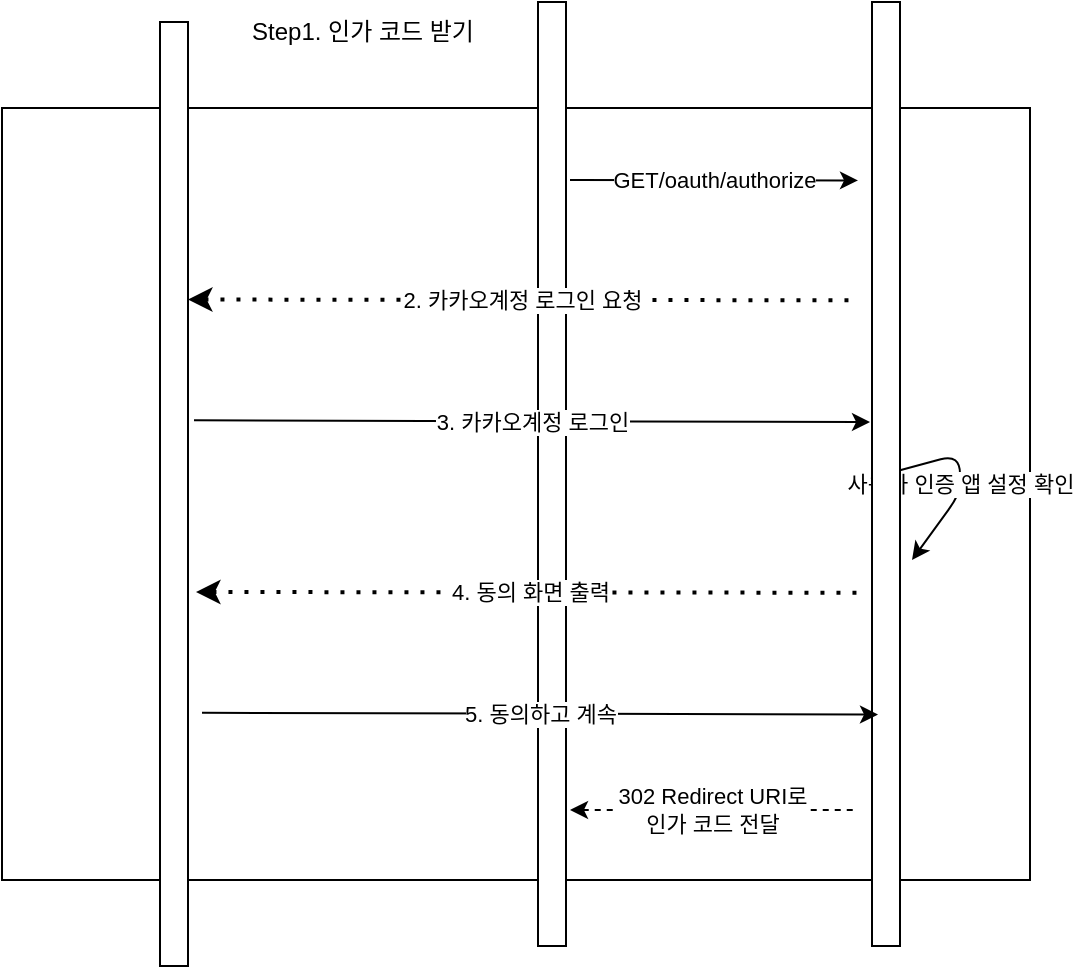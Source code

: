 <mxfile>
    <diagram id="JyXUK2qjGH4vlN3dQrM-" name="Page-1">
        <mxGraphModel dx="1386" dy="531" grid="0" gridSize="10" guides="1" tooltips="1" connect="1" arrows="1" fold="1" page="1" pageScale="1" pageWidth="850" pageHeight="1100" math="0" shadow="0">
            <root>
                <mxCell id="0"/>
                <mxCell id="1" parent="0"/>
                <mxCell id="7" value="" style="rounded=0;whiteSpace=wrap;html=1;" vertex="1" parent="1">
                    <mxGeometry x="120" y="69" width="514" height="386" as="geometry"/>
                </mxCell>
                <mxCell id="8" value="" style="rounded=0;whiteSpace=wrap;html=1;" vertex="1" parent="1">
                    <mxGeometry x="199" y="26" width="14" height="472" as="geometry"/>
                </mxCell>
                <mxCell id="9" value="" style="rounded=0;whiteSpace=wrap;html=1;" vertex="1" parent="1">
                    <mxGeometry x="388" y="16" width="14" height="472" as="geometry"/>
                </mxCell>
                <mxCell id="20" value="사용자 인증 앱 설정 확인" style="edgeStyle=none;html=1;startArrow=none;startFill=0;entryX=1.429;entryY=0.591;entryDx=0;entryDy=0;entryPerimeter=0;endArrow=classic;endFill=1;" edge="1" parent="1" source="10" target="10">
                    <mxGeometry relative="1" as="geometry">
                        <Array as="points">
                            <mxPoint x="599" y="257"/>
                        </Array>
                    </mxGeometry>
                </mxCell>
                <mxCell id="10" value="" style="rounded=0;whiteSpace=wrap;html=1;" vertex="1" parent="1">
                    <mxGeometry x="555" y="16" width="14" height="472" as="geometry"/>
                </mxCell>
                <mxCell id="11" value="Step1. 인가 코드 받기" style="text;html=1;strokeColor=none;fillColor=none;align=center;verticalAlign=middle;whiteSpace=wrap;rounded=0;" vertex="1" parent="1">
                    <mxGeometry x="233" y="16" width="135" height="30" as="geometry"/>
                </mxCell>
                <mxCell id="12" value="GET/oauth/authorize" style="endArrow=classic;html=1;entryX=-0.5;entryY=0.189;entryDx=0;entryDy=0;entryPerimeter=0;" edge="1" parent="1" target="10">
                    <mxGeometry width="50" height="50" relative="1" as="geometry">
                        <mxPoint x="404" y="105" as="sourcePoint"/>
                        <mxPoint x="454" y="55" as="targetPoint"/>
                    </mxGeometry>
                </mxCell>
                <mxCell id="13" value="2. 카카오계정 로그인 요청" style="endArrow=none;dashed=1;html=1;dashPattern=1 3;strokeWidth=2;entryX=-0.5;entryY=0.316;entryDx=0;entryDy=0;entryPerimeter=0;exitX=1;exitY=0.294;exitDx=0;exitDy=0;exitPerimeter=0;startArrow=classic;startFill=1;" edge="1" parent="1" source="8" target="10">
                    <mxGeometry width="50" height="50" relative="1" as="geometry">
                        <mxPoint x="460" y="167" as="sourcePoint"/>
                        <mxPoint x="497" y="143" as="targetPoint"/>
                    </mxGeometry>
                </mxCell>
                <mxCell id="14" value="3. 카카오계정 로그인" style="endArrow=classic;html=1;exitX=1.214;exitY=0.422;exitDx=0;exitDy=0;exitPerimeter=0;entryX=-0.071;entryY=0.445;entryDx=0;entryDy=0;entryPerimeter=0;" edge="1" parent="1" source="8" target="10">
                    <mxGeometry width="50" height="50" relative="1" as="geometry">
                        <mxPoint x="527" y="285" as="sourcePoint"/>
                        <mxPoint x="577" y="235" as="targetPoint"/>
                    </mxGeometry>
                </mxCell>
                <mxCell id="15" value="4. 동의 화면 출력" style="endArrow=none;dashed=1;html=1;dashPattern=1 3;strokeWidth=2;entryX=-0.5;entryY=0.316;entryDx=0;entryDy=0;entryPerimeter=0;exitX=1;exitY=0.294;exitDx=0;exitDy=0;exitPerimeter=0;startArrow=classic;startFill=1;" edge="1" parent="1">
                    <mxGeometry width="50" height="50" relative="1" as="geometry">
                        <mxPoint x="217" y="310.998" as="sourcePoint"/>
                        <mxPoint x="552" y="311.382" as="targetPoint"/>
                    </mxGeometry>
                </mxCell>
                <mxCell id="16" value="5. 동의하고 계속" style="endArrow=classic;html=1;exitX=1.214;exitY=0.422;exitDx=0;exitDy=0;exitPerimeter=0;entryX=-0.071;entryY=0.445;entryDx=0;entryDy=0;entryPerimeter=0;" edge="1" parent="1">
                    <mxGeometry width="50" height="50" relative="1" as="geometry">
                        <mxPoint x="219.996" y="371.414" as="sourcePoint"/>
                        <mxPoint x="558.006" y="372.27" as="targetPoint"/>
                    </mxGeometry>
                </mxCell>
                <mxCell id="21" value="302 Redirect URI로 &lt;br&gt;인가 코드 전달" style="endArrow=none;dashed=1;html=1;entryX=-0.571;entryY=0.856;entryDx=0;entryDy=0;entryPerimeter=0;startArrow=classic;startFill=1;" edge="1" parent="1" target="10">
                    <mxGeometry width="50" height="50" relative="1" as="geometry">
                        <mxPoint x="404" y="420" as="sourcePoint"/>
                        <mxPoint x="454" y="370" as="targetPoint"/>
                    </mxGeometry>
                </mxCell>
            </root>
        </mxGraphModel>
    </diagram>
</mxfile>
